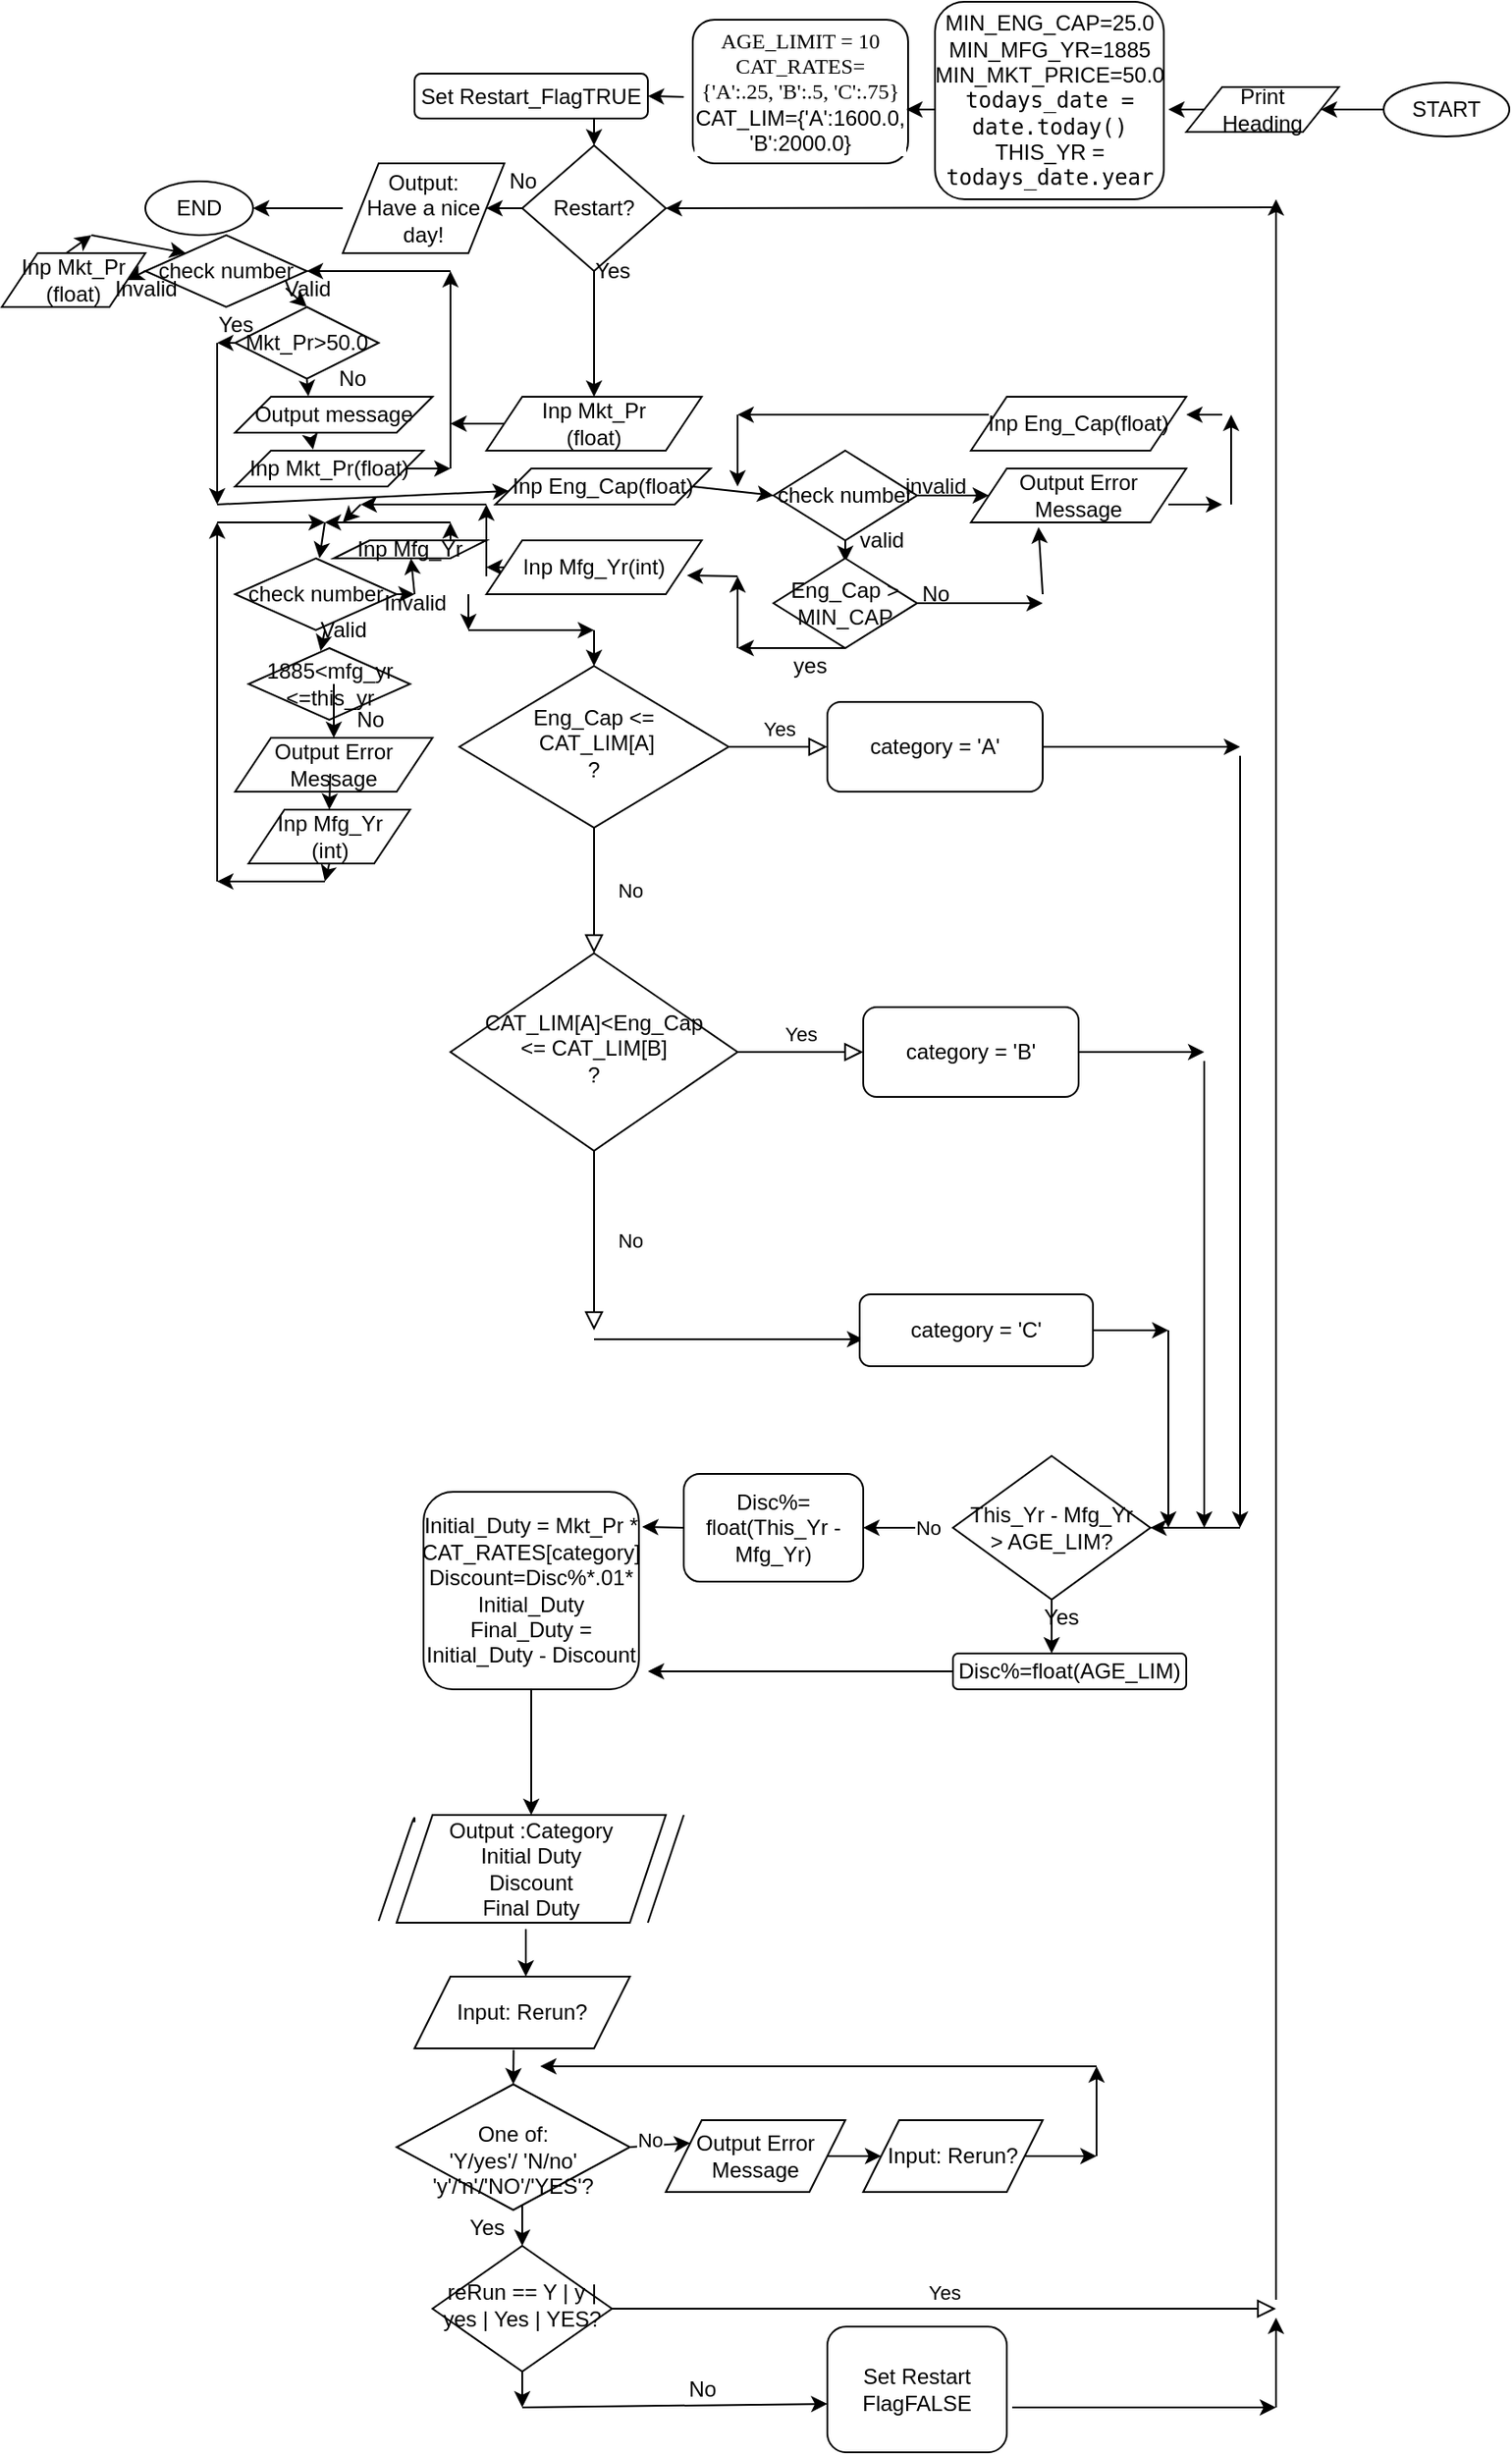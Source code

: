 <mxfile version="14.4.8" type="github">
  <diagram id="C5RBs43oDa-KdzZeNtuy" name="Page-1">
    <mxGraphModel dx="1851" dy="1947" grid="1" gridSize="10" guides="1" tooltips="1" connect="1" arrows="1" fold="1" page="1" pageScale="1" pageWidth="1169" pageHeight="1654" math="0" shadow="0">
      <root>
        <mxCell id="WIyWlLk6GJQsqaUBKTNV-0" />
        <mxCell id="WIyWlLk6GJQsqaUBKTNV-1" parent="WIyWlLk6GJQsqaUBKTNV-0" />
        <mxCell id="WIyWlLk6GJQsqaUBKTNV-9" value="Yes" style="edgeStyle=orthogonalEdgeStyle;rounded=0;html=1;jettySize=auto;orthogonalLoop=1;fontSize=11;endArrow=block;endFill=0;endSize=8;strokeWidth=1;shadow=0;labelBackgroundColor=none;" parent="WIyWlLk6GJQsqaUBKTNV-1" source="WIyWlLk6GJQsqaUBKTNV-10" target="WIyWlLk6GJQsqaUBKTNV-12" edge="1">
          <mxGeometry y="10" relative="1" as="geometry">
            <mxPoint as="offset" />
          </mxGeometry>
        </mxCell>
        <mxCell id="WIyWlLk6GJQsqaUBKTNV-10" value="&lt;div&gt;Eng_Cap &amp;lt;=&lt;/div&gt;&lt;div&gt;&amp;nbsp;CAT_LIM[A]&lt;/div&gt;&lt;div&gt;?&lt;br&gt;&lt;/div&gt;" style="rhombus;whiteSpace=wrap;html=1;shadow=0;fontFamily=Helvetica;fontSize=12;align=center;strokeWidth=1;spacing=6;spacingTop=-4;" parent="WIyWlLk6GJQsqaUBKTNV-1" vertex="1">
          <mxGeometry x="145" y="340" width="150" height="90" as="geometry" />
        </mxCell>
        <mxCell id="WIyWlLk6GJQsqaUBKTNV-12" value="category = &#39;A&#39;" style="rounded=1;whiteSpace=wrap;html=1;fontSize=12;glass=0;strokeWidth=1;shadow=0;" parent="WIyWlLk6GJQsqaUBKTNV-1" vertex="1">
          <mxGeometry x="350" y="360" width="120" height="50" as="geometry" />
        </mxCell>
        <mxCell id="X3IV7Rgy-GoR1txGhQ9Q-1" value="No" style="rounded=0;html=1;jettySize=auto;orthogonalLoop=1;fontSize=11;endArrow=block;endFill=0;endSize=8;strokeWidth=1;shadow=0;labelBackgroundColor=none;edgeStyle=orthogonalEdgeStyle;" parent="WIyWlLk6GJQsqaUBKTNV-1" source="X3IV7Rgy-GoR1txGhQ9Q-3" edge="1">
          <mxGeometry y="20" relative="1" as="geometry">
            <mxPoint as="offset" />
            <mxPoint x="220" y="710" as="targetPoint" />
          </mxGeometry>
        </mxCell>
        <mxCell id="X3IV7Rgy-GoR1txGhQ9Q-3" value="&lt;div&gt;CAT_LIM[A]&amp;lt;Eng_Cap&lt;br&gt;&lt;/div&gt;&lt;div&gt;&amp;lt;= CAT_LIM[B]&lt;br&gt;&lt;/div&gt;&lt;div&gt;?&lt;br&gt;&lt;/div&gt;" style="rhombus;whiteSpace=wrap;html=1;shadow=0;fontFamily=Helvetica;fontSize=12;align=center;strokeWidth=1;spacing=6;spacingTop=-4;" parent="WIyWlLk6GJQsqaUBKTNV-1" vertex="1">
          <mxGeometry x="140" y="500" width="160" height="110" as="geometry" />
        </mxCell>
        <mxCell id="X3IV7Rgy-GoR1txGhQ9Q-7" value="reRun == Y | y | yes | Yes | YES?" style="rhombus;whiteSpace=wrap;html=1;shadow=0;fontFamily=Helvetica;fontSize=12;align=center;strokeWidth=1;spacing=6;spacingTop=-4;" parent="WIyWlLk6GJQsqaUBKTNV-1" vertex="1">
          <mxGeometry x="130" y="1220" width="100" height="70" as="geometry" />
        </mxCell>
        <mxCell id="X3IV7Rgy-GoR1txGhQ9Q-10" value="START" style="ellipse;whiteSpace=wrap;html=1;" parent="WIyWlLk6GJQsqaUBKTNV-1" vertex="1">
          <mxGeometry x="660" y="15" width="70" height="30" as="geometry" />
        </mxCell>
        <mxCell id="X3IV7Rgy-GoR1txGhQ9Q-12" value="&lt;div&gt;Inp Mkt_Pr&lt;/div&gt;&lt;div&gt;(float)&lt;br&gt;&lt;/div&gt;" style="shape=parallelogram;perimeter=parallelogramPerimeter;whiteSpace=wrap;html=1;fixedSize=1;" parent="WIyWlLk6GJQsqaUBKTNV-1" vertex="1">
          <mxGeometry x="160" y="190" width="120" height="30" as="geometry" />
        </mxCell>
        <mxCell id="X3IV7Rgy-GoR1txGhQ9Q-13" value="&lt;div&gt;Inp Eng_Cap(float)&lt;/div&gt;" style="shape=parallelogram;perimeter=parallelogramPerimeter;whiteSpace=wrap;html=1;fixedSize=1;" parent="WIyWlLk6GJQsqaUBKTNV-1" vertex="1">
          <mxGeometry x="165" y="230" width="120" height="20" as="geometry" />
        </mxCell>
        <mxCell id="X3IV7Rgy-GoR1txGhQ9Q-22" value="" style="edgeStyle=orthogonalEdgeStyle;rounded=0;orthogonalLoop=1;jettySize=auto;html=1;entryX=0.5;entryY=0;entryDx=0;entryDy=0;" parent="WIyWlLk6GJQsqaUBKTNV-1" edge="1" target="WIyWlLk6GJQsqaUBKTNV-10">
          <mxGeometry relative="1" as="geometry">
            <mxPoint x="220" y="330" as="targetPoint" />
            <mxPoint x="220" y="320" as="sourcePoint" />
          </mxGeometry>
        </mxCell>
        <mxCell id="X3IV7Rgy-GoR1txGhQ9Q-16" value="" style="endArrow=classic;html=1;entryX=1;entryY=0.5;entryDx=0;entryDy=0;" parent="WIyWlLk6GJQsqaUBKTNV-1" edge="1" target="fX3GfrZOgOiHbIc_7Qqg-0">
          <mxGeometry width="50" height="50" relative="1" as="geometry">
            <mxPoint x="600" y="84.5" as="sourcePoint" />
            <mxPoint x="290" y="84.5" as="targetPoint" />
          </mxGeometry>
        </mxCell>
        <mxCell id="X3IV7Rgy-GoR1txGhQ9Q-17" value="" style="endArrow=classic;html=1;" parent="WIyWlLk6GJQsqaUBKTNV-1" edge="1">
          <mxGeometry width="50" height="50" relative="1" as="geometry">
            <mxPoint x="600" y="1250" as="sourcePoint" />
            <mxPoint x="600" y="80" as="targetPoint" />
          </mxGeometry>
        </mxCell>
        <mxCell id="X3IV7Rgy-GoR1txGhQ9Q-18" value="Yes" style="edgeStyle=orthogonalEdgeStyle;rounded=0;html=1;jettySize=auto;orthogonalLoop=1;fontSize=11;endArrow=block;endFill=0;endSize=8;strokeWidth=1;shadow=0;labelBackgroundColor=none;exitX=1;exitY=0.5;exitDx=0;exitDy=0;" parent="WIyWlLk6GJQsqaUBKTNV-1" source="X3IV7Rgy-GoR1txGhQ9Q-7" edge="1">
          <mxGeometry y="10" relative="1" as="geometry">
            <mxPoint as="offset" />
            <mxPoint x="280" y="870" as="sourcePoint" />
            <mxPoint x="600" y="1255" as="targetPoint" />
            <Array as="points" />
          </mxGeometry>
        </mxCell>
        <mxCell id="fX3GfrZOgOiHbIc_7Qqg-65" style="edgeStyle=orthogonalEdgeStyle;rounded=0;orthogonalLoop=1;jettySize=auto;html=1;" edge="1" parent="WIyWlLk6GJQsqaUBKTNV-1" source="X3IV7Rgy-GoR1txGhQ9Q-14">
          <mxGeometry relative="1" as="geometry">
            <mxPoint x="160" y="285" as="targetPoint" />
            <Array as="points">
              <mxPoint x="160" y="285" />
              <mxPoint x="160" y="285" />
            </Array>
          </mxGeometry>
        </mxCell>
        <mxCell id="X3IV7Rgy-GoR1txGhQ9Q-14" value="Inp Mfg_Yr(int)" style="shape=parallelogram;perimeter=parallelogramPerimeter;whiteSpace=wrap;html=1;fixedSize=1;" parent="WIyWlLk6GJQsqaUBKTNV-1" vertex="1">
          <mxGeometry x="160" y="270" width="120" height="30" as="geometry" />
        </mxCell>
        <mxCell id="X3IV7Rgy-GoR1txGhQ9Q-26" value="&lt;div&gt;Set Restart FlagFALSE&lt;/div&gt;" style="rounded=1;whiteSpace=wrap;html=1;" parent="WIyWlLk6GJQsqaUBKTNV-1" vertex="1">
          <mxGeometry x="350" y="1265" width="100" height="70" as="geometry" />
        </mxCell>
        <mxCell id="X3IV7Rgy-GoR1txGhQ9Q-29" value="" style="endArrow=classic;html=1;exitX=0.5;exitY=1;exitDx=0;exitDy=0;entryX=0.5;entryY=0;entryDx=0;entryDy=0;" parent="WIyWlLk6GJQsqaUBKTNV-1" source="fX3GfrZOgOiHbIc_7Qqg-0" edge="1">
          <mxGeometry width="50" height="50" relative="1" as="geometry">
            <mxPoint x="340" y="190" as="sourcePoint" />
            <mxPoint x="220" y="100.0" as="targetPoint" />
          </mxGeometry>
        </mxCell>
        <mxCell id="X3IV7Rgy-GoR1txGhQ9Q-32" value="No" style="rounded=0;html=1;jettySize=auto;orthogonalLoop=1;fontSize=11;endArrow=block;endFill=0;endSize=8;strokeWidth=1;shadow=0;labelBackgroundColor=none;edgeStyle=orthogonalEdgeStyle;exitX=0.5;exitY=1;exitDx=0;exitDy=0;entryX=0.5;entryY=0;entryDx=0;entryDy=0;" parent="WIyWlLk6GJQsqaUBKTNV-1" source="WIyWlLk6GJQsqaUBKTNV-10" target="X3IV7Rgy-GoR1txGhQ9Q-3" edge="1">
          <mxGeometry y="20" relative="1" as="geometry">
            <mxPoint as="offset" />
            <mxPoint x="220" y="720" as="sourcePoint" />
            <mxPoint x="230" y="840" as="targetPoint" />
          </mxGeometry>
        </mxCell>
        <mxCell id="X3IV7Rgy-GoR1txGhQ9Q-34" value="Yes" style="edgeStyle=orthogonalEdgeStyle;rounded=0;html=1;jettySize=auto;orthogonalLoop=1;fontSize=11;endArrow=block;endFill=0;endSize=8;strokeWidth=1;shadow=0;labelBackgroundColor=none;exitX=1;exitY=0.5;exitDx=0;exitDy=0;entryX=0;entryY=0.5;entryDx=0;entryDy=0;" parent="WIyWlLk6GJQsqaUBKTNV-1" source="X3IV7Rgy-GoR1txGhQ9Q-3" target="X3IV7Rgy-GoR1txGhQ9Q-35" edge="1">
          <mxGeometry y="10" relative="1" as="geometry">
            <mxPoint as="offset" />
            <mxPoint x="300" y="510" as="sourcePoint" />
            <mxPoint x="360" y="655" as="targetPoint" />
          </mxGeometry>
        </mxCell>
        <mxCell id="X3IV7Rgy-GoR1txGhQ9Q-35" value="category = &#39;B&#39;" style="rounded=1;whiteSpace=wrap;html=1;fontSize=12;glass=0;strokeWidth=1;shadow=0;" parent="WIyWlLk6GJQsqaUBKTNV-1" vertex="1">
          <mxGeometry x="370" y="530" width="120" height="50" as="geometry" />
        </mxCell>
        <mxCell id="X3IV7Rgy-GoR1txGhQ9Q-43" value="" style="endArrow=classic;html=1;" parent="WIyWlLk6GJQsqaUBKTNV-1" edge="1">
          <mxGeometry width="50" height="50" relative="1" as="geometry">
            <mxPoint x="220" y="715" as="sourcePoint" />
            <mxPoint x="370" y="715" as="targetPoint" />
          </mxGeometry>
        </mxCell>
        <mxCell id="X3IV7Rgy-GoR1txGhQ9Q-45" value="&lt;div&gt;&lt;br&gt;&lt;/div&gt;&lt;div&gt;category = &#39;C&#39;&lt;/div&gt;&lt;div&gt;&lt;div&gt;&lt;br&gt;&lt;/div&gt;&lt;/div&gt;" style="rounded=1;whiteSpace=wrap;html=1;" parent="WIyWlLk6GJQsqaUBKTNV-1" vertex="1">
          <mxGeometry x="368" y="690" width="130" height="40" as="geometry" />
        </mxCell>
        <mxCell id="X3IV7Rgy-GoR1txGhQ9Q-46" value="" style="endArrow=classic;html=1;" parent="WIyWlLk6GJQsqaUBKTNV-1" edge="1">
          <mxGeometry width="50" height="50" relative="1" as="geometry">
            <mxPoint x="580" y="390" as="sourcePoint" />
            <mxPoint x="580" y="820" as="targetPoint" />
          </mxGeometry>
        </mxCell>
        <mxCell id="X3IV7Rgy-GoR1txGhQ9Q-48" value="" style="endArrow=classic;html=1;exitX=1;exitY=0.5;exitDx=0;exitDy=0;" parent="WIyWlLk6GJQsqaUBKTNV-1" source="WIyWlLk6GJQsqaUBKTNV-12" edge="1">
          <mxGeometry width="50" height="50" relative="1" as="geometry">
            <mxPoint x="360" y="440" as="sourcePoint" />
            <mxPoint x="580" y="385" as="targetPoint" />
          </mxGeometry>
        </mxCell>
        <mxCell id="X3IV7Rgy-GoR1txGhQ9Q-49" value="" style="endArrow=classic;html=1;exitX=1;exitY=0.5;exitDx=0;exitDy=0;" parent="WIyWlLk6GJQsqaUBKTNV-1" source="X3IV7Rgy-GoR1txGhQ9Q-35" edge="1">
          <mxGeometry width="50" height="50" relative="1" as="geometry">
            <mxPoint x="500" y="555" as="sourcePoint" />
            <mxPoint x="560" y="555" as="targetPoint" />
          </mxGeometry>
        </mxCell>
        <mxCell id="X3IV7Rgy-GoR1txGhQ9Q-50" value="" style="endArrow=classic;html=1;" parent="WIyWlLk6GJQsqaUBKTNV-1" edge="1">
          <mxGeometry width="50" height="50" relative="1" as="geometry">
            <mxPoint x="560" y="560" as="sourcePoint" />
            <mxPoint x="560" y="820" as="targetPoint" />
          </mxGeometry>
        </mxCell>
        <mxCell id="X3IV7Rgy-GoR1txGhQ9Q-51" value="" style="endArrow=classic;html=1;" parent="WIyWlLk6GJQsqaUBKTNV-1" edge="1">
          <mxGeometry width="50" height="50" relative="1" as="geometry">
            <mxPoint x="540" y="710" as="sourcePoint" />
            <mxPoint x="540" y="820" as="targetPoint" />
          </mxGeometry>
        </mxCell>
        <mxCell id="X3IV7Rgy-GoR1txGhQ9Q-52" value="" style="endArrow=classic;html=1;exitX=1;exitY=0.5;exitDx=0;exitDy=0;" parent="WIyWlLk6GJQsqaUBKTNV-1" source="X3IV7Rgy-GoR1txGhQ9Q-45" edge="1">
          <mxGeometry width="50" height="50" relative="1" as="geometry">
            <mxPoint x="510" y="720" as="sourcePoint" />
            <mxPoint x="540" y="710" as="targetPoint" />
          </mxGeometry>
        </mxCell>
        <mxCell id="X3IV7Rgy-GoR1txGhQ9Q-60" value="" style="endArrow=classic;html=1;" parent="WIyWlLk6GJQsqaUBKTNV-1" edge="1">
          <mxGeometry width="50" height="50" relative="1" as="geometry">
            <mxPoint x="580" y="820" as="sourcePoint" />
            <mxPoint x="530" y="820" as="targetPoint" />
          </mxGeometry>
        </mxCell>
        <mxCell id="X3IV7Rgy-GoR1txGhQ9Q-64" value="" style="endArrow=classic;html=1;" parent="WIyWlLk6GJQsqaUBKTNV-1" target="X3IV7Rgy-GoR1txGhQ9Q-78" edge="1">
          <mxGeometry width="50" height="50" relative="1" as="geometry">
            <mxPoint x="410" y="820" as="sourcePoint" />
            <mxPoint x="310" y="820" as="targetPoint" />
          </mxGeometry>
        </mxCell>
        <mxCell id="X3IV7Rgy-GoR1txGhQ9Q-76" value="&lt;div&gt;No&lt;/div&gt;" style="edgeLabel;html=1;align=center;verticalAlign=middle;resizable=0;points=[];" parent="X3IV7Rgy-GoR1txGhQ9Q-64" vertex="1" connectable="0">
          <mxGeometry x="-0.783" y="-1" relative="1" as="geometry">
            <mxPoint y="1" as="offset" />
          </mxGeometry>
        </mxCell>
        <mxCell id="X3IV7Rgy-GoR1txGhQ9Q-66" value="" style="endArrow=classic;html=1;exitX=0.5;exitY=1;exitDx=0;exitDy=0;" parent="WIyWlLk6GJQsqaUBKTNV-1" source="X3IV7Rgy-GoR1txGhQ9Q-80" target="X3IV7Rgy-GoR1txGhQ9Q-68" edge="1">
          <mxGeometry width="50" height="50" relative="1" as="geometry">
            <mxPoint x="220" y="820" as="sourcePoint" />
            <mxPoint x="219.58" y="920" as="targetPoint" />
          </mxGeometry>
        </mxCell>
        <mxCell id="X3IV7Rgy-GoR1txGhQ9Q-68" value="&lt;div&gt;Output :Category&lt;/div&gt;&lt;div&gt;Initial Duty&lt;br&gt;&lt;/div&gt;&lt;div&gt;Discount&lt;/div&gt;&lt;div&gt;Final Duty&lt;br&gt;&lt;/div&gt;" style="shape=parallelogram;perimeter=parallelogramPerimeter;whiteSpace=wrap;html=1;fixedSize=1;" parent="WIyWlLk6GJQsqaUBKTNV-1" vertex="1">
          <mxGeometry x="110" y="980" width="150" height="60" as="geometry" />
        </mxCell>
        <mxCell id="X3IV7Rgy-GoR1txGhQ9Q-69" value="Input: Rerun?" style="shape=parallelogram;perimeter=parallelogramPerimeter;whiteSpace=wrap;html=1;fixedSize=1;" parent="WIyWlLk6GJQsqaUBKTNV-1" vertex="1">
          <mxGeometry x="120" y="1070" width="120" height="40" as="geometry" />
        </mxCell>
        <mxCell id="X3IV7Rgy-GoR1txGhQ9Q-70" value="" style="endArrow=classic;html=1;entryX=0.5;entryY=0;entryDx=0;entryDy=0;" parent="WIyWlLk6GJQsqaUBKTNV-1" target="X3IV7Rgy-GoR1txGhQ9Q-7" edge="1">
          <mxGeometry width="50" height="50" relative="1" as="geometry">
            <mxPoint x="180" y="1190" as="sourcePoint" />
            <mxPoint x="290" y="1030" as="targetPoint" />
          </mxGeometry>
        </mxCell>
        <mxCell id="X3IV7Rgy-GoR1txGhQ9Q-72" value="" style="endArrow=classic;html=1;exitX=0.48;exitY=1.061;exitDx=0;exitDy=0;exitPerimeter=0;" parent="WIyWlLk6GJQsqaUBKTNV-1" source="X3IV7Rgy-GoR1txGhQ9Q-68" edge="1">
          <mxGeometry width="50" height="50" relative="1" as="geometry">
            <mxPoint x="240" y="1090" as="sourcePoint" />
            <mxPoint x="182" y="1070" as="targetPoint" />
          </mxGeometry>
        </mxCell>
        <mxCell id="X3IV7Rgy-GoR1txGhQ9Q-75" value="&lt;div&gt;This_Yr - Mfg_Yr&lt;/div&gt;&lt;div&gt;&amp;gt; AGE_LIM?&lt;br&gt;&lt;/div&gt;" style="rhombus;whiteSpace=wrap;html=1;" parent="WIyWlLk6GJQsqaUBKTNV-1" vertex="1">
          <mxGeometry x="420" y="780" width="110" height="80" as="geometry" />
        </mxCell>
        <mxCell id="X3IV7Rgy-GoR1txGhQ9Q-77" value="" style="endArrow=classic;html=1;exitX=0.5;exitY=1;exitDx=0;exitDy=0;" parent="WIyWlLk6GJQsqaUBKTNV-1" source="X3IV7Rgy-GoR1txGhQ9Q-75" edge="1">
          <mxGeometry width="50" height="50" relative="1" as="geometry">
            <mxPoint x="290" y="920" as="sourcePoint" />
            <mxPoint x="475" y="890" as="targetPoint" />
          </mxGeometry>
        </mxCell>
        <mxCell id="X3IV7Rgy-GoR1txGhQ9Q-78" value="&lt;div&gt;Disc%=&lt;/div&gt;&lt;div&gt;float(This_Yr - Mfg_Yr)&lt;/div&gt;" style="rounded=1;whiteSpace=wrap;html=1;" parent="WIyWlLk6GJQsqaUBKTNV-1" vertex="1">
          <mxGeometry x="270" y="790" width="100" height="60" as="geometry" />
        </mxCell>
        <mxCell id="X3IV7Rgy-GoR1txGhQ9Q-79" value="Disc%=float(AGE_LIM)" style="rounded=1;whiteSpace=wrap;html=1;" parent="WIyWlLk6GJQsqaUBKTNV-1" vertex="1">
          <mxGeometry x="420" y="890" width="130" height="20" as="geometry" />
        </mxCell>
        <mxCell id="X3IV7Rgy-GoR1txGhQ9Q-80" value="&lt;div&gt;&lt;div&gt;&lt;div&gt;Initial_Duty = Mkt_Pr * &lt;br&gt;&lt;/div&gt;&lt;div&gt;CAT_RATES[category]&lt;/div&gt;&lt;div&gt;Discount=Disc%*.01*&lt;/div&gt;&lt;div&gt;Initial_Duty&lt;br&gt;&lt;/div&gt;&lt;/div&gt;&lt;/div&gt;&lt;div&gt;Final_Duty = Initial_Duty - Discount&lt;/div&gt;" style="rounded=1;whiteSpace=wrap;html=1;" parent="WIyWlLk6GJQsqaUBKTNV-1" vertex="1">
          <mxGeometry x="125" y="800" width="120" height="110" as="geometry" />
        </mxCell>
        <mxCell id="X3IV7Rgy-GoR1txGhQ9Q-81" value="" style="endArrow=classic;html=1;exitX=0;exitY=0.5;exitDx=0;exitDy=0;" parent="WIyWlLk6GJQsqaUBKTNV-1" source="X3IV7Rgy-GoR1txGhQ9Q-79" edge="1">
          <mxGeometry width="50" height="50" relative="1" as="geometry">
            <mxPoint x="350" y="910" as="sourcePoint" />
            <mxPoint x="250" y="900" as="targetPoint" />
          </mxGeometry>
        </mxCell>
        <mxCell id="X3IV7Rgy-GoR1txGhQ9Q-82" value="" style="endArrow=classic;html=1;entryX=1.015;entryY=0.177;entryDx=0;entryDy=0;entryPerimeter=0;exitX=0;exitY=0.5;exitDx=0;exitDy=0;" parent="WIyWlLk6GJQsqaUBKTNV-1" source="X3IV7Rgy-GoR1txGhQ9Q-78" target="X3IV7Rgy-GoR1txGhQ9Q-80" edge="1">
          <mxGeometry width="50" height="50" relative="1" as="geometry">
            <mxPoint x="350" y="910" as="sourcePoint" />
            <mxPoint x="400" y="860" as="targetPoint" />
          </mxGeometry>
        </mxCell>
        <mxCell id="X3IV7Rgy-GoR1txGhQ9Q-83" value="Yes" style="text;html=1;align=center;verticalAlign=middle;resizable=0;points=[];autosize=1;" parent="WIyWlLk6GJQsqaUBKTNV-1" vertex="1">
          <mxGeometry x="460" y="860" width="40" height="20" as="geometry" />
        </mxCell>
        <mxCell id="X3IV7Rgy-GoR1txGhQ9Q-84" value="" style="endArrow=classic;html=1;" parent="WIyWlLk6GJQsqaUBKTNV-1" edge="1">
          <mxGeometry width="50" height="50" relative="1" as="geometry">
            <mxPoint x="453" y="1310" as="sourcePoint" />
            <mxPoint x="600" y="1310" as="targetPoint" />
          </mxGeometry>
        </mxCell>
        <mxCell id="fX3GfrZOgOiHbIc_7Qqg-1" value="" style="endArrow=classic;html=1;entryX=0.5;entryY=0;entryDx=0;entryDy=0;" edge="1" parent="WIyWlLk6GJQsqaUBKTNV-1" source="fX3GfrZOgOiHbIc_7Qqg-0" target="X3IV7Rgy-GoR1txGhQ9Q-12">
          <mxGeometry width="50" height="50" relative="1" as="geometry">
            <mxPoint x="220" y="150" as="sourcePoint" />
            <mxPoint x="220" y="140" as="targetPoint" />
          </mxGeometry>
        </mxCell>
        <mxCell id="fX3GfrZOgOiHbIc_7Qqg-0" value="Restart?" style="rhombus;whiteSpace=wrap;html=1;" vertex="1" parent="WIyWlLk6GJQsqaUBKTNV-1">
          <mxGeometry x="180" y="50" width="80" height="70" as="geometry" />
        </mxCell>
        <mxCell id="fX3GfrZOgOiHbIc_7Qqg-2" value="" style="endArrow=classic;html=1;exitX=0;exitY=0.5;exitDx=0;exitDy=0;entryX=1;entryY=0.5;entryDx=0;entryDy=0;" edge="1" parent="WIyWlLk6GJQsqaUBKTNV-1" source="X3IV7Rgy-GoR1txGhQ9Q-10" target="fX3GfrZOgOiHbIc_7Qqg-100">
          <mxGeometry width="50" height="50" relative="1" as="geometry">
            <mxPoint x="520" y="23" as="sourcePoint" />
            <mxPoint x="621" y="32" as="targetPoint" />
          </mxGeometry>
        </mxCell>
        <mxCell id="fX3GfrZOgOiHbIc_7Qqg-3" value="Yes" style="text;html=1;align=center;verticalAlign=middle;resizable=0;points=[];autosize=1;" vertex="1" parent="WIyWlLk6GJQsqaUBKTNV-1">
          <mxGeometry x="210" y="110" width="40" height="20" as="geometry" />
        </mxCell>
        <mxCell id="fX3GfrZOgOiHbIc_7Qqg-4" value="No" style="text;html=1;align=center;verticalAlign=middle;resizable=0;points=[];autosize=1;" vertex="1" parent="WIyWlLk6GJQsqaUBKTNV-1">
          <mxGeometry x="165" y="60" width="30" height="20" as="geometry" />
        </mxCell>
        <mxCell id="fX3GfrZOgOiHbIc_7Qqg-5" value="" style="endArrow=classic;html=1;exitX=0;exitY=0.5;exitDx=0;exitDy=0;" edge="1" parent="WIyWlLk6GJQsqaUBKTNV-1" source="fX3GfrZOgOiHbIc_7Qqg-0">
          <mxGeometry width="50" height="50" relative="1" as="geometry">
            <mxPoint x="330" y="220" as="sourcePoint" />
            <mxPoint x="160" y="85" as="targetPoint" />
          </mxGeometry>
        </mxCell>
        <mxCell id="fX3GfrZOgOiHbIc_7Qqg-8" value="" style="endArrow=classic;html=1;exitX=0.5;exitY=1;exitDx=0;exitDy=0;" edge="1" parent="WIyWlLk6GJQsqaUBKTNV-1" source="X3IV7Rgy-GoR1txGhQ9Q-7">
          <mxGeometry width="50" height="50" relative="1" as="geometry">
            <mxPoint x="270" y="1160" as="sourcePoint" />
            <mxPoint x="180" y="1310" as="targetPoint" />
          </mxGeometry>
        </mxCell>
        <mxCell id="fX3GfrZOgOiHbIc_7Qqg-10" value="END" style="ellipse;whiteSpace=wrap;html=1;" vertex="1" parent="WIyWlLk6GJQsqaUBKTNV-1">
          <mxGeometry x="-30" y="70" width="60" height="30" as="geometry" />
        </mxCell>
        <mxCell id="fX3GfrZOgOiHbIc_7Qqg-11" value="" style="endArrow=classic;html=1;" edge="1" parent="WIyWlLk6GJQsqaUBKTNV-1">
          <mxGeometry width="50" height="50" relative="1" as="geometry">
            <mxPoint x="180" y="1310" as="sourcePoint" />
            <mxPoint x="350" y="1308" as="targetPoint" />
          </mxGeometry>
        </mxCell>
        <mxCell id="fX3GfrZOgOiHbIc_7Qqg-15" value="" style="endArrow=classic;html=1;" edge="1" parent="WIyWlLk6GJQsqaUBKTNV-1">
          <mxGeometry width="50" height="50" relative="1" as="geometry">
            <mxPoint x="600" y="1310" as="sourcePoint" />
            <mxPoint x="600" y="1260" as="targetPoint" />
          </mxGeometry>
        </mxCell>
        <mxCell id="fX3GfrZOgOiHbIc_7Qqg-16" value="No" style="text;html=1;align=center;verticalAlign=middle;resizable=0;points=[];autosize=1;" vertex="1" parent="WIyWlLk6GJQsqaUBKTNV-1">
          <mxGeometry x="265" y="1290" width="30" height="20" as="geometry" />
        </mxCell>
        <mxCell id="fX3GfrZOgOiHbIc_7Qqg-17" value="Set Restart_FlagTRUE" style="rounded=1;whiteSpace=wrap;html=1;" vertex="1" parent="WIyWlLk6GJQsqaUBKTNV-1">
          <mxGeometry x="120" y="10" width="130" height="25" as="geometry" />
        </mxCell>
        <mxCell id="fX3GfrZOgOiHbIc_7Qqg-18" value="" style="endArrow=classic;html=1;entryX=0.5;entryY=0;entryDx=0;entryDy=0;" edge="1" parent="WIyWlLk6GJQsqaUBKTNV-1" target="fX3GfrZOgOiHbIc_7Qqg-0">
          <mxGeometry width="50" height="50" relative="1" as="geometry">
            <mxPoint x="220" y="35" as="sourcePoint" />
            <mxPoint x="360" y="190" as="targetPoint" />
          </mxGeometry>
        </mxCell>
        <mxCell id="fX3GfrZOgOiHbIc_7Qqg-21" value="&lt;div&gt;Output:&lt;/div&gt;&lt;div&gt;Have a nice&lt;br&gt;&lt;/div&gt;&lt;div&gt;day!&lt;br&gt;&lt;/div&gt;" style="shape=parallelogram;perimeter=parallelogramPerimeter;whiteSpace=wrap;html=1;fixedSize=1;" vertex="1" parent="WIyWlLk6GJQsqaUBKTNV-1">
          <mxGeometry x="80" y="60" width="90" height="50" as="geometry" />
        </mxCell>
        <mxCell id="fX3GfrZOgOiHbIc_7Qqg-23" value="" style="endArrow=classic;html=1;entryX=1;entryY=0.5;entryDx=0;entryDy=0;" edge="1" parent="WIyWlLk6GJQsqaUBKTNV-1" target="fX3GfrZOgOiHbIc_7Qqg-10">
          <mxGeometry width="50" height="50" relative="1" as="geometry">
            <mxPoint x="80" y="85" as="sourcePoint" />
            <mxPoint x="170" y="95" as="targetPoint" />
          </mxGeometry>
        </mxCell>
        <mxCell id="fX3GfrZOgOiHbIc_7Qqg-24" value="&lt;div&gt;&lt;br&gt;&lt;/div&gt;&lt;div&gt;One of:&lt;br&gt;&lt;/div&gt;&lt;div&gt;&#39;Y/yes&#39;/ &#39;N/no&#39;&lt;/div&gt;&#39;y&#39;/&#39;n&#39;/&#39;NO&#39;/&#39;YES&#39;?" style="rhombus;whiteSpace=wrap;html=1;" vertex="1" parent="WIyWlLk6GJQsqaUBKTNV-1">
          <mxGeometry x="110" y="1130" width="130" height="70" as="geometry" />
        </mxCell>
        <mxCell id="fX3GfrZOgOiHbIc_7Qqg-27" value="" style="endArrow=classic;html=1;exitX=0.46;exitY=1.023;exitDx=0;exitDy=0;entryX=0.5;entryY=0;entryDx=0;entryDy=0;exitPerimeter=0;" edge="1" parent="WIyWlLk6GJQsqaUBKTNV-1" source="X3IV7Rgy-GoR1txGhQ9Q-69" target="fX3GfrZOgOiHbIc_7Qqg-24">
          <mxGeometry width="50" height="50" relative="1" as="geometry">
            <mxPoint x="340" y="1220" as="sourcePoint" />
            <mxPoint x="390" y="1170" as="targetPoint" />
          </mxGeometry>
        </mxCell>
        <mxCell id="fX3GfrZOgOiHbIc_7Qqg-28" value="" style="endArrow=classic;html=1;exitX=1;exitY=0.5;exitDx=0;exitDy=0;entryX=0;entryY=0.25;entryDx=0;entryDy=0;" edge="1" parent="WIyWlLk6GJQsqaUBKTNV-1" source="fX3GfrZOgOiHbIc_7Qqg-24" target="fX3GfrZOgOiHbIc_7Qqg-29">
          <mxGeometry width="50" height="50" relative="1" as="geometry">
            <mxPoint x="340" y="1220" as="sourcePoint" />
            <mxPoint x="260" y="1150" as="targetPoint" />
          </mxGeometry>
        </mxCell>
        <mxCell id="fX3GfrZOgOiHbIc_7Qqg-37" value="No" style="edgeLabel;html=1;align=center;verticalAlign=middle;resizable=0;points=[];" vertex="1" connectable="0" parent="fX3GfrZOgOiHbIc_7Qqg-28">
          <mxGeometry x="-0.35" y="4" relative="1" as="geometry">
            <mxPoint as="offset" />
          </mxGeometry>
        </mxCell>
        <mxCell id="fX3GfrZOgOiHbIc_7Qqg-29" value="&lt;div&gt;Output Error&lt;/div&gt;&lt;div&gt;Message&lt;br&gt;&lt;/div&gt;" style="shape=parallelogram;perimeter=parallelogramPerimeter;whiteSpace=wrap;html=1;fixedSize=1;" vertex="1" parent="WIyWlLk6GJQsqaUBKTNV-1">
          <mxGeometry x="260" y="1150" width="100" height="40" as="geometry" />
        </mxCell>
        <mxCell id="fX3GfrZOgOiHbIc_7Qqg-30" value="Input: Rerun?" style="shape=parallelogram;perimeter=parallelogramPerimeter;whiteSpace=wrap;html=1;fixedSize=1;" vertex="1" parent="WIyWlLk6GJQsqaUBKTNV-1">
          <mxGeometry x="370" y="1150" width="100" height="40" as="geometry" />
        </mxCell>
        <mxCell id="fX3GfrZOgOiHbIc_7Qqg-31" value="" style="endArrow=classic;html=1;exitX=1;exitY=0.5;exitDx=0;exitDy=0;entryX=0;entryY=0.5;entryDx=0;entryDy=0;" edge="1" parent="WIyWlLk6GJQsqaUBKTNV-1" source="fX3GfrZOgOiHbIc_7Qqg-29" target="fX3GfrZOgOiHbIc_7Qqg-30">
          <mxGeometry width="50" height="50" relative="1" as="geometry">
            <mxPoint x="340" y="1220" as="sourcePoint" />
            <mxPoint x="390" y="1170" as="targetPoint" />
          </mxGeometry>
        </mxCell>
        <mxCell id="fX3GfrZOgOiHbIc_7Qqg-32" value="" style="endArrow=classic;html=1;exitX=1;exitY=0.5;exitDx=0;exitDy=0;" edge="1" parent="WIyWlLk6GJQsqaUBKTNV-1" source="fX3GfrZOgOiHbIc_7Qqg-30">
          <mxGeometry width="50" height="50" relative="1" as="geometry">
            <mxPoint x="340" y="1220" as="sourcePoint" />
            <mxPoint x="500" y="1170" as="targetPoint" />
          </mxGeometry>
        </mxCell>
        <mxCell id="fX3GfrZOgOiHbIc_7Qqg-33" value="" style="endArrow=classic;html=1;" edge="1" parent="WIyWlLk6GJQsqaUBKTNV-1">
          <mxGeometry width="50" height="50" relative="1" as="geometry">
            <mxPoint x="500" y="1170" as="sourcePoint" />
            <mxPoint x="500" y="1120" as="targetPoint" />
          </mxGeometry>
        </mxCell>
        <mxCell id="fX3GfrZOgOiHbIc_7Qqg-34" value="" style="endArrow=classic;html=1;" edge="1" parent="WIyWlLk6GJQsqaUBKTNV-1">
          <mxGeometry width="50" height="50" relative="1" as="geometry">
            <mxPoint x="500" y="1120" as="sourcePoint" />
            <mxPoint x="190" y="1120" as="targetPoint" />
          </mxGeometry>
        </mxCell>
        <mxCell id="fX3GfrZOgOiHbIc_7Qqg-36" value="Yes" style="text;html=1;align=center;verticalAlign=middle;resizable=0;points=[];autosize=1;" vertex="1" parent="WIyWlLk6GJQsqaUBKTNV-1">
          <mxGeometry x="140" y="1200" width="40" height="20" as="geometry" />
        </mxCell>
        <mxCell id="fX3GfrZOgOiHbIc_7Qqg-38" value="Mkt_Pr&amp;gt;50.0" style="rhombus;whiteSpace=wrap;html=1;" vertex="1" parent="WIyWlLk6GJQsqaUBKTNV-1">
          <mxGeometry x="20" y="140" width="80" height="40" as="geometry" />
        </mxCell>
        <mxCell id="fX3GfrZOgOiHbIc_7Qqg-39" value="" style="endArrow=classic;html=1;exitX=0;exitY=0.5;exitDx=0;exitDy=0;" edge="1" parent="WIyWlLk6GJQsqaUBKTNV-1" source="X3IV7Rgy-GoR1txGhQ9Q-12">
          <mxGeometry width="50" height="50" relative="1" as="geometry">
            <mxPoint x="350" y="240" as="sourcePoint" />
            <mxPoint x="140" y="205" as="targetPoint" />
          </mxGeometry>
        </mxCell>
        <mxCell id="fX3GfrZOgOiHbIc_7Qqg-40" value="" style="endArrow=classic;html=1;" edge="1" parent="WIyWlLk6GJQsqaUBKTNV-1">
          <mxGeometry width="50" height="50" relative="1" as="geometry">
            <mxPoint x="140" y="230" as="sourcePoint" />
            <mxPoint x="140" y="120" as="targetPoint" />
          </mxGeometry>
        </mxCell>
        <mxCell id="fX3GfrZOgOiHbIc_7Qqg-42" value="" style="endArrow=classic;html=1;" edge="1" parent="WIyWlLk6GJQsqaUBKTNV-1">
          <mxGeometry width="50" height="50" relative="1" as="geometry">
            <mxPoint x="140" y="120" as="sourcePoint" />
            <mxPoint x="60" y="120" as="targetPoint" />
          </mxGeometry>
        </mxCell>
        <mxCell id="fX3GfrZOgOiHbIc_7Qqg-44" value="Inp Mkt_Pr(float)" style="shape=parallelogram;perimeter=parallelogramPerimeter;whiteSpace=wrap;html=1;fixedSize=1;" vertex="1" parent="WIyWlLk6GJQsqaUBKTNV-1">
          <mxGeometry x="20" y="220" width="105" height="20" as="geometry" />
        </mxCell>
        <mxCell id="fX3GfrZOgOiHbIc_7Qqg-45" value="" style="endArrow=classic;html=1;exitX=1;exitY=0.5;exitDx=0;exitDy=0;" edge="1" parent="WIyWlLk6GJQsqaUBKTNV-1" source="fX3GfrZOgOiHbIc_7Qqg-44">
          <mxGeometry width="50" height="50" relative="1" as="geometry">
            <mxPoint x="350" y="240" as="sourcePoint" />
            <mxPoint x="140" y="230" as="targetPoint" />
          </mxGeometry>
        </mxCell>
        <mxCell id="fX3GfrZOgOiHbIc_7Qqg-47" value="" style="endArrow=classic;html=1;" edge="1" parent="WIyWlLk6GJQsqaUBKTNV-1">
          <mxGeometry width="50" height="50" relative="1" as="geometry">
            <mxPoint x="10" y="160" as="sourcePoint" />
            <mxPoint x="10" y="250" as="targetPoint" />
          </mxGeometry>
        </mxCell>
        <mxCell id="fX3GfrZOgOiHbIc_7Qqg-48" value="" style="endArrow=classic;html=1;exitX=0;exitY=0.5;exitDx=0;exitDy=0;" edge="1" parent="WIyWlLk6GJQsqaUBKTNV-1" source="fX3GfrZOgOiHbIc_7Qqg-38">
          <mxGeometry width="50" height="50" relative="1" as="geometry">
            <mxPoint x="350" y="240" as="sourcePoint" />
            <mxPoint x="10" y="160" as="targetPoint" />
          </mxGeometry>
        </mxCell>
        <mxCell id="fX3GfrZOgOiHbIc_7Qqg-49" value="Yes" style="text;html=1;align=center;verticalAlign=middle;resizable=0;points=[];autosize=1;" vertex="1" parent="WIyWlLk6GJQsqaUBKTNV-1">
          <mxGeometry y="140" width="40" height="20" as="geometry" />
        </mxCell>
        <mxCell id="fX3GfrZOgOiHbIc_7Qqg-50" value="No" style="text;html=1;align=center;verticalAlign=middle;resizable=0;points=[];autosize=1;" vertex="1" parent="WIyWlLk6GJQsqaUBKTNV-1">
          <mxGeometry x="70" y="170" width="30" height="20" as="geometry" />
        </mxCell>
        <mxCell id="fX3GfrZOgOiHbIc_7Qqg-51" value="" style="endArrow=classic;html=1;" edge="1" parent="WIyWlLk6GJQsqaUBKTNV-1" target="X3IV7Rgy-GoR1txGhQ9Q-13">
          <mxGeometry width="50" height="50" relative="1" as="geometry">
            <mxPoint x="10" y="250" as="sourcePoint" />
            <mxPoint x="160" y="250" as="targetPoint" />
          </mxGeometry>
        </mxCell>
        <mxCell id="fX3GfrZOgOiHbIc_7Qqg-52" value="check number" style="rhombus;whiteSpace=wrap;html=1;" vertex="1" parent="WIyWlLk6GJQsqaUBKTNV-1">
          <mxGeometry x="320" y="220" width="80" height="50" as="geometry" />
        </mxCell>
        <mxCell id="fX3GfrZOgOiHbIc_7Qqg-53" value="" style="endArrow=classic;html=1;exitX=1;exitY=0.5;exitDx=0;exitDy=0;entryX=0;entryY=0.5;entryDx=0;entryDy=0;" edge="1" parent="WIyWlLk6GJQsqaUBKTNV-1" source="X3IV7Rgy-GoR1txGhQ9Q-13" target="fX3GfrZOgOiHbIc_7Qqg-52">
          <mxGeometry width="50" height="50" relative="1" as="geometry">
            <mxPoint x="360" y="240" as="sourcePoint" />
            <mxPoint x="410" y="190" as="targetPoint" />
          </mxGeometry>
        </mxCell>
        <mxCell id="fX3GfrZOgOiHbIc_7Qqg-54" value="" style="endArrow=classic;html=1;exitX=0.5;exitY=1;exitDx=0;exitDy=0;entryX=0.001;entryY=1.098;entryDx=0;entryDy=0;entryPerimeter=0;" edge="1" parent="WIyWlLk6GJQsqaUBKTNV-1" source="fX3GfrZOgOiHbIc_7Qqg-52" target="fX3GfrZOgOiHbIc_7Qqg-56">
          <mxGeometry width="50" height="50" relative="1" as="geometry">
            <mxPoint x="360" y="240" as="sourcePoint" />
            <mxPoint x="360" y="290" as="targetPoint" />
          </mxGeometry>
        </mxCell>
        <mxCell id="fX3GfrZOgOiHbIc_7Qqg-56" value="valid" style="text;html=1;align=center;verticalAlign=middle;resizable=0;points=[];autosize=1;" vertex="1" parent="WIyWlLk6GJQsqaUBKTNV-1">
          <mxGeometry x="360" y="260" width="40" height="20" as="geometry" />
        </mxCell>
        <mxCell id="fX3GfrZOgOiHbIc_7Qqg-57" value="" style="endArrow=classic;html=1;exitX=1;exitY=0.5;exitDx=0;exitDy=0;" edge="1" parent="WIyWlLk6GJQsqaUBKTNV-1" source="fX3GfrZOgOiHbIc_7Qqg-52">
          <mxGeometry width="50" height="50" relative="1" as="geometry">
            <mxPoint x="360" y="240" as="sourcePoint" />
            <mxPoint x="440" y="245" as="targetPoint" />
          </mxGeometry>
        </mxCell>
        <mxCell id="fX3GfrZOgOiHbIc_7Qqg-58" value="Inp Eng_Cap(float)" style="shape=parallelogram;perimeter=parallelogramPerimeter;whiteSpace=wrap;html=1;fixedSize=1;" vertex="1" parent="WIyWlLk6GJQsqaUBKTNV-1">
          <mxGeometry x="430" y="190" width="120" height="30" as="geometry" />
        </mxCell>
        <mxCell id="fX3GfrZOgOiHbIc_7Qqg-59" value="" style="endArrow=classic;html=1;" edge="1" parent="WIyWlLk6GJQsqaUBKTNV-1">
          <mxGeometry width="50" height="50" relative="1" as="geometry">
            <mxPoint x="570" y="200" as="sourcePoint" />
            <mxPoint x="550" y="200" as="targetPoint" />
          </mxGeometry>
        </mxCell>
        <mxCell id="fX3GfrZOgOiHbIc_7Qqg-60" value="" style="endArrow=classic;html=1;" edge="1" parent="WIyWlLk6GJQsqaUBKTNV-1">
          <mxGeometry width="50" height="50" relative="1" as="geometry">
            <mxPoint x="575" y="250" as="sourcePoint" />
            <mxPoint x="575" y="200" as="targetPoint" />
            <Array as="points" />
          </mxGeometry>
        </mxCell>
        <mxCell id="fX3GfrZOgOiHbIc_7Qqg-61" value="" style="endArrow=classic;html=1;" edge="1" parent="WIyWlLk6GJQsqaUBKTNV-1">
          <mxGeometry width="50" height="50" relative="1" as="geometry">
            <mxPoint x="440" y="200" as="sourcePoint" />
            <mxPoint x="300" y="200" as="targetPoint" />
          </mxGeometry>
        </mxCell>
        <mxCell id="fX3GfrZOgOiHbIc_7Qqg-62" value="" style="endArrow=classic;html=1;" edge="1" parent="WIyWlLk6GJQsqaUBKTNV-1">
          <mxGeometry width="50" height="50" relative="1" as="geometry">
            <mxPoint x="300" y="200" as="sourcePoint" />
            <mxPoint x="300" y="240" as="targetPoint" />
          </mxGeometry>
        </mxCell>
        <mxCell id="fX3GfrZOgOiHbIc_7Qqg-63" value="&lt;div&gt;1885&amp;lt;mfg_yr&lt;/div&gt;&lt;div&gt;&amp;lt;=this_yr&lt;br&gt;&lt;/div&gt;" style="rhombus;whiteSpace=wrap;html=1;" vertex="1" parent="WIyWlLk6GJQsqaUBKTNV-1">
          <mxGeometry x="27.5" y="330" width="90" height="40" as="geometry" />
        </mxCell>
        <mxCell id="fX3GfrZOgOiHbIc_7Qqg-66" value="" style="endArrow=classic;html=1;" edge="1" parent="WIyWlLk6GJQsqaUBKTNV-1">
          <mxGeometry width="50" height="50" relative="1" as="geometry">
            <mxPoint x="140" y="280" as="sourcePoint" />
            <mxPoint x="140" y="260" as="targetPoint" />
          </mxGeometry>
        </mxCell>
        <mxCell id="fX3GfrZOgOiHbIc_7Qqg-67" value="" style="endArrow=classic;html=1;" edge="1" parent="WIyWlLk6GJQsqaUBKTNV-1">
          <mxGeometry width="50" height="50" relative="1" as="geometry">
            <mxPoint x="70" y="260" as="sourcePoint" />
            <mxPoint x="67" y="280" as="targetPoint" />
          </mxGeometry>
        </mxCell>
        <mxCell id="fX3GfrZOgOiHbIc_7Qqg-69" value="" style="endArrow=classic;html=1;" edge="1" parent="WIyWlLk6GJQsqaUBKTNV-1">
          <mxGeometry width="50" height="50" relative="1" as="geometry">
            <mxPoint x="140" y="260" as="sourcePoint" />
            <mxPoint x="70" y="260" as="targetPoint" />
          </mxGeometry>
        </mxCell>
        <mxCell id="fX3GfrZOgOiHbIc_7Qqg-71" value="&lt;div&gt;Output Error&lt;/div&gt;&lt;div&gt;Message&lt;br&gt;&lt;/div&gt;" style="shape=parallelogram;perimeter=parallelogramPerimeter;whiteSpace=wrap;html=1;fixedSize=1;" vertex="1" parent="WIyWlLk6GJQsqaUBKTNV-1">
          <mxGeometry x="20" y="380" width="110" height="30" as="geometry" />
        </mxCell>
        <mxCell id="fX3GfrZOgOiHbIc_7Qqg-72" value="" style="endArrow=classic;html=1;entryX=0.5;entryY=0;entryDx=0;entryDy=0;" edge="1" parent="WIyWlLk6GJQsqaUBKTNV-1" target="fX3GfrZOgOiHbIc_7Qqg-71">
          <mxGeometry width="50" height="50" relative="1" as="geometry">
            <mxPoint x="75" y="350" as="sourcePoint" />
            <mxPoint x="250" y="250" as="targetPoint" />
          </mxGeometry>
        </mxCell>
        <mxCell id="fX3GfrZOgOiHbIc_7Qqg-73" value="No" style="text;html=1;align=center;verticalAlign=middle;resizable=0;points=[];autosize=1;" vertex="1" parent="WIyWlLk6GJQsqaUBKTNV-1">
          <mxGeometry x="80" y="360" width="30" height="20" as="geometry" />
        </mxCell>
        <mxCell id="fX3GfrZOgOiHbIc_7Qqg-74" value="" style="endArrow=classic;html=1;entryX=0.5;entryY=0;entryDx=0;entryDy=0;" edge="1" parent="WIyWlLk6GJQsqaUBKTNV-1" target="fX3GfrZOgOiHbIc_7Qqg-90">
          <mxGeometry width="50" height="50" relative="1" as="geometry">
            <mxPoint x="73" y="400" as="sourcePoint" />
            <mxPoint x="75" y="390" as="targetPoint" />
          </mxGeometry>
        </mxCell>
        <mxCell id="fX3GfrZOgOiHbIc_7Qqg-75" value="" style="endArrow=classic;html=1;" edge="1" parent="WIyWlLk6GJQsqaUBKTNV-1">
          <mxGeometry width="50" height="50" relative="1" as="geometry">
            <mxPoint x="70" y="460" as="sourcePoint" />
            <mxPoint x="10" y="460" as="targetPoint" />
          </mxGeometry>
        </mxCell>
        <mxCell id="fX3GfrZOgOiHbIc_7Qqg-76" value="" style="endArrow=classic;html=1;" edge="1" parent="WIyWlLk6GJQsqaUBKTNV-1">
          <mxGeometry width="50" height="50" relative="1" as="geometry">
            <mxPoint x="10" y="460" as="sourcePoint" />
            <mxPoint x="10" y="260" as="targetPoint" />
          </mxGeometry>
        </mxCell>
        <mxCell id="fX3GfrZOgOiHbIc_7Qqg-77" value="" style="endArrow=classic;html=1;" edge="1" parent="WIyWlLk6GJQsqaUBKTNV-1">
          <mxGeometry width="50" height="50" relative="1" as="geometry">
            <mxPoint x="10" y="260" as="sourcePoint" />
            <mxPoint x="70" y="260" as="targetPoint" />
          </mxGeometry>
        </mxCell>
        <mxCell id="fX3GfrZOgOiHbIc_7Qqg-78" value="" style="endArrow=classic;html=1;exitX=1;exitY=0.5;exitDx=0;exitDy=0;" edge="1" parent="WIyWlLk6GJQsqaUBKTNV-1" source="fX3GfrZOgOiHbIc_7Qqg-129">
          <mxGeometry width="50" height="50" relative="1" as="geometry">
            <mxPoint x="120" y="300" as="sourcePoint" />
            <mxPoint x="120" y="300" as="targetPoint" />
          </mxGeometry>
        </mxCell>
        <mxCell id="fX3GfrZOgOiHbIc_7Qqg-80" value="invalid" style="text;html=1;align=center;verticalAlign=middle;resizable=0;points=[];autosize=1;" vertex="1" parent="WIyWlLk6GJQsqaUBKTNV-1">
          <mxGeometry x="385" y="230" width="50" height="20" as="geometry" />
        </mxCell>
        <mxCell id="fX3GfrZOgOiHbIc_7Qqg-81" value="" style="endArrow=classic;html=1;" edge="1" parent="WIyWlLk6GJQsqaUBKTNV-1">
          <mxGeometry width="50" height="50" relative="1" as="geometry">
            <mxPoint x="150" y="300" as="sourcePoint" />
            <mxPoint x="150" y="320" as="targetPoint" />
          </mxGeometry>
        </mxCell>
        <mxCell id="fX3GfrZOgOiHbIc_7Qqg-82" value="" style="endArrow=classic;html=1;" edge="1" parent="WIyWlLk6GJQsqaUBKTNV-1">
          <mxGeometry width="50" height="50" relative="1" as="geometry">
            <mxPoint x="150" y="320" as="sourcePoint" />
            <mxPoint x="220" y="320" as="targetPoint" />
          </mxGeometry>
        </mxCell>
        <mxCell id="fX3GfrZOgOiHbIc_7Qqg-84" value="Output message" style="shape=parallelogram;perimeter=parallelogramPerimeter;whiteSpace=wrap;html=1;fixedSize=1;" vertex="1" parent="WIyWlLk6GJQsqaUBKTNV-1">
          <mxGeometry x="20" y="190" width="110" height="20" as="geometry" />
        </mxCell>
        <mxCell id="fX3GfrZOgOiHbIc_7Qqg-85" value="" style="endArrow=classic;html=1;exitX=0.5;exitY=1;exitDx=0;exitDy=0;entryX=0.371;entryY=-0.012;entryDx=0;entryDy=0;entryPerimeter=0;" edge="1" parent="WIyWlLk6GJQsqaUBKTNV-1" source="fX3GfrZOgOiHbIc_7Qqg-38" target="fX3GfrZOgOiHbIc_7Qqg-84">
          <mxGeometry width="50" height="50" relative="1" as="geometry">
            <mxPoint x="310" y="260" as="sourcePoint" />
            <mxPoint x="360" y="210" as="targetPoint" />
            <Array as="points" />
          </mxGeometry>
        </mxCell>
        <mxCell id="fX3GfrZOgOiHbIc_7Qqg-86" value="&lt;div&gt;Output Error&lt;/div&gt;&lt;div&gt; Message&lt;/div&gt;" style="shape=parallelogram;perimeter=parallelogramPerimeter;whiteSpace=wrap;html=1;fixedSize=1;" vertex="1" parent="WIyWlLk6GJQsqaUBKTNV-1">
          <mxGeometry x="430" y="230" width="120" height="30" as="geometry" />
        </mxCell>
        <mxCell id="fX3GfrZOgOiHbIc_7Qqg-87" value="" style="endArrow=classic;html=1;" edge="1" parent="WIyWlLk6GJQsqaUBKTNV-1">
          <mxGeometry width="50" height="50" relative="1" as="geometry">
            <mxPoint x="540" y="250" as="sourcePoint" />
            <mxPoint x="570" y="250" as="targetPoint" />
          </mxGeometry>
        </mxCell>
        <mxCell id="fX3GfrZOgOiHbIc_7Qqg-90" value="&lt;div&gt;Inp Mfg_Yr&lt;/div&gt;&lt;div&gt;(int)&lt;br&gt;&lt;/div&gt;" style="shape=parallelogram;perimeter=parallelogramPerimeter;whiteSpace=wrap;html=1;fixedSize=1;" vertex="1" parent="WIyWlLk6GJQsqaUBKTNV-1">
          <mxGeometry x="27.5" y="420" width="90" height="30" as="geometry" />
        </mxCell>
        <mxCell id="fX3GfrZOgOiHbIc_7Qqg-94" value="" style="endArrow=classic;html=1;exitX=0.5;exitY=1;exitDx=0;exitDy=0;" edge="1" parent="WIyWlLk6GJQsqaUBKTNV-1" source="fX3GfrZOgOiHbIc_7Qqg-90">
          <mxGeometry width="50" height="50" relative="1" as="geometry">
            <mxPoint x="320" y="390" as="sourcePoint" />
            <mxPoint x="70" y="460" as="targetPoint" />
          </mxGeometry>
        </mxCell>
        <mxCell id="fX3GfrZOgOiHbIc_7Qqg-95" value="" style="endArrow=classic;html=1;exitX=0.383;exitY=1.126;exitDx=0;exitDy=0;exitPerimeter=0;entryX=0.414;entryY=-0.029;entryDx=0;entryDy=0;entryPerimeter=0;" edge="1" parent="WIyWlLk6GJQsqaUBKTNV-1" source="fX3GfrZOgOiHbIc_7Qqg-84" target="fX3GfrZOgOiHbIc_7Qqg-44">
          <mxGeometry width="50" height="50" relative="1" as="geometry">
            <mxPoint x="320" y="250" as="sourcePoint" />
            <mxPoint x="370" y="200" as="targetPoint" />
          </mxGeometry>
        </mxCell>
        <mxCell id="fX3GfrZOgOiHbIc_7Qqg-99" value="" style="endArrow=classic;html=1;entryX=1;entryY=0.5;entryDx=0;entryDy=0;" edge="1" parent="WIyWlLk6GJQsqaUBKTNV-1" target="fX3GfrZOgOiHbIc_7Qqg-17">
          <mxGeometry width="50" height="50" relative="1" as="geometry">
            <mxPoint x="270" y="23" as="sourcePoint" />
            <mxPoint x="290" y="23" as="targetPoint" />
          </mxGeometry>
        </mxCell>
        <mxCell id="fX3GfrZOgOiHbIc_7Qqg-100" value="&lt;div&gt;Print&lt;/div&gt;&lt;div&gt;Heading&lt;br&gt;&lt;/div&gt;" style="shape=parallelogram;perimeter=parallelogramPerimeter;whiteSpace=wrap;html=1;fixedSize=1;" vertex="1" parent="WIyWlLk6GJQsqaUBKTNV-1">
          <mxGeometry x="550" y="17.5" width="85" height="25" as="geometry" />
        </mxCell>
        <mxCell id="fX3GfrZOgOiHbIc_7Qqg-110" value="&lt;div&gt;&lt;span style=&quot;font-size: 9.0pt ; font-family: &amp;#34;arialmt&amp;#34;&quot;&gt;AGE_LIMIT = 10&lt;br&gt;&lt;/span&gt;&lt;/div&gt;&lt;div&gt;&lt;span style=&quot;font-size: 9.0pt ; font-family: &amp;#34;arialmt&amp;#34;&quot;&gt;CAT_RATES=&lt;/span&gt;&lt;/div&gt;&lt;div class=&quot;page&quot; title=&quot;Page 1&quot;&gt;&lt;div class=&quot;section&quot; style=&quot;background-color: rgb(100.0% , 100.0% , 100.0%)&quot;&gt;&lt;div class=&quot;layoutArea&quot;&gt;&lt;div class=&quot;column&quot;&gt;&lt;span style=&quot;font-size: 9.0pt ; font-family: &amp;#34;arialmt&amp;#34;&quot;&gt;&lt;/span&gt;&lt;span style=&quot;font-size: 9.0pt ; font-family: &amp;#34;arialmt&amp;#34;&quot;&gt;{&#39;A&#39;:.25, &#39;B&#39;:.5, &#39;C&#39;:.75}&lt;/span&gt;&lt;/div&gt;&lt;div class=&quot;column&quot;&gt;&lt;span style=&quot;font-size: 9.0pt ; font-family: &amp;#34;arialmt&amp;#34;&quot;&gt;&lt;/span&gt;CAT_LIM={&#39;A&#39;:1600.0, &#39;B&#39;:2000.0}&lt;br&gt;&lt;/div&gt;&lt;/div&gt;&lt;/div&gt;&lt;/div&gt;" style="rounded=1;whiteSpace=wrap;html=1;" vertex="1" parent="WIyWlLk6GJQsqaUBKTNV-1">
          <mxGeometry x="275" y="-20" width="120" height="80" as="geometry" />
        </mxCell>
        <mxCell id="fX3GfrZOgOiHbIc_7Qqg-112" value="" style="endArrow=classic;html=1;" edge="1" parent="WIyWlLk6GJQsqaUBKTNV-1">
          <mxGeometry width="50" height="50" relative="1" as="geometry">
            <mxPoint x="476" y="25" as="sourcePoint" />
            <mxPoint x="450" y="25" as="targetPoint" />
          </mxGeometry>
        </mxCell>
        <mxCell id="fX3GfrZOgOiHbIc_7Qqg-114" value="&lt;div&gt;MIN_ENG_CAP=25.0&lt;/div&gt;&lt;div&gt;MIN_MFG_YR=1885&lt;/div&gt;&lt;div&gt;MIN_MKT_PRICE=50.0&lt;/div&gt;&lt;div&gt;&lt;div class=&quot;line number5 index4 alt2&quot;&gt;&lt;code class=&quot;plain&quot;&gt;todays_date &lt;/code&gt;&lt;code class=&quot;keyword&quot;&gt;=&lt;/code&gt; &lt;code class=&quot;plain&quot;&gt;date.today() &lt;/code&gt;&lt;/div&gt;&lt;/div&gt;&lt;div&gt;THIS_YR =&lt;code class=&quot;plain&quot;&gt;&lt;br&gt;&lt;/code&gt;&lt;/div&gt;&lt;div&gt;&lt;code class=&quot;plain&quot;&gt;todays_date.year&lt;/code&gt;&lt;/div&gt;" style="rounded=1;whiteSpace=wrap;html=1;" vertex="1" parent="WIyWlLk6GJQsqaUBKTNV-1">
          <mxGeometry x="410" y="-30" width="127.5" height="110" as="geometry" />
        </mxCell>
        <mxCell id="fX3GfrZOgOiHbIc_7Qqg-117" value="" style="endArrow=classic;html=1;" edge="1" parent="WIyWlLk6GJQsqaUBKTNV-1" source="fX3GfrZOgOiHbIc_7Qqg-100">
          <mxGeometry width="50" height="50" relative="1" as="geometry">
            <mxPoint x="290" y="80" as="sourcePoint" />
            <mxPoint x="540" y="30" as="targetPoint" />
          </mxGeometry>
        </mxCell>
        <mxCell id="fX3GfrZOgOiHbIc_7Qqg-118" value="" style="endArrow=classic;html=1;" edge="1" parent="WIyWlLk6GJQsqaUBKTNV-1">
          <mxGeometry width="50" height="50" relative="1" as="geometry">
            <mxPoint x="410" y="30" as="sourcePoint" />
            <mxPoint x="394" y="30" as="targetPoint" />
          </mxGeometry>
        </mxCell>
        <mxCell id="fX3GfrZOgOiHbIc_7Qqg-126" value="" style="endArrow=none;html=1;" edge="1" parent="WIyWlLk6GJQsqaUBKTNV-1">
          <mxGeometry width="50" height="50" relative="1" as="geometry">
            <mxPoint x="250" y="1040" as="sourcePoint" />
            <mxPoint x="270" y="980" as="targetPoint" />
            <Array as="points" />
          </mxGeometry>
        </mxCell>
        <mxCell id="fX3GfrZOgOiHbIc_7Qqg-127" value="" style="endArrow=none;html=1;" edge="1" parent="WIyWlLk6GJQsqaUBKTNV-1">
          <mxGeometry width="50" height="50" relative="1" as="geometry">
            <mxPoint x="100" y="1039" as="sourcePoint" />
            <mxPoint x="120" y="984" as="targetPoint" />
            <Array as="points">
              <mxPoint x="120" y="980" />
            </Array>
          </mxGeometry>
        </mxCell>
        <mxCell id="fX3GfrZOgOiHbIc_7Qqg-129" value="check number" style="rhombus;whiteSpace=wrap;html=1;" vertex="1" parent="WIyWlLk6GJQsqaUBKTNV-1">
          <mxGeometry x="20" y="280" width="90" height="40" as="geometry" />
        </mxCell>
        <mxCell id="fX3GfrZOgOiHbIc_7Qqg-130" value="" style="endArrow=classic;html=1;exitX=0.556;exitY=1;exitDx=0;exitDy=0;exitPerimeter=0;entryX=0.446;entryY=0.041;entryDx=0;entryDy=0;entryPerimeter=0;" edge="1" parent="WIyWlLk6GJQsqaUBKTNV-1" source="fX3GfrZOgOiHbIc_7Qqg-129" target="fX3GfrZOgOiHbIc_7Qqg-63">
          <mxGeometry width="50" height="50" relative="1" as="geometry">
            <mxPoint x="260" y="430" as="sourcePoint" />
            <mxPoint x="310" y="380" as="targetPoint" />
          </mxGeometry>
        </mxCell>
        <mxCell id="fX3GfrZOgOiHbIc_7Qqg-134" value="check number" style="rhombus;whiteSpace=wrap;html=1;" vertex="1" parent="WIyWlLk6GJQsqaUBKTNV-1">
          <mxGeometry x="-30" y="100" width="90" height="40" as="geometry" />
        </mxCell>
        <mxCell id="fX3GfrZOgOiHbIc_7Qqg-136" value="" style="endArrow=classic;html=1;exitX=0.87;exitY=0.739;exitDx=0;exitDy=0;exitPerimeter=0;entryX=0.5;entryY=0;entryDx=0;entryDy=0;" edge="1" parent="WIyWlLk6GJQsqaUBKTNV-1" source="fX3GfrZOgOiHbIc_7Qqg-134" target="fX3GfrZOgOiHbIc_7Qqg-38">
          <mxGeometry width="50" height="50" relative="1" as="geometry">
            <mxPoint x="260" y="230" as="sourcePoint" />
            <mxPoint x="310" y="180" as="targetPoint" />
          </mxGeometry>
        </mxCell>
        <mxCell id="fX3GfrZOgOiHbIc_7Qqg-137" value="Valid" style="text;html=1;align=center;verticalAlign=middle;resizable=0;points=[];autosize=1;" vertex="1" parent="WIyWlLk6GJQsqaUBKTNV-1">
          <mxGeometry x="40" y="120" width="40" height="20" as="geometry" />
        </mxCell>
        <mxCell id="fX3GfrZOgOiHbIc_7Qqg-138" value="&lt;div&gt;Inp Mkt_Pr&lt;/div&gt;&lt;div&gt;(float)&lt;br&gt;&lt;/div&gt;" style="shape=parallelogram;perimeter=parallelogramPerimeter;whiteSpace=wrap;html=1;fixedSize=1;" vertex="1" parent="WIyWlLk6GJQsqaUBKTNV-1">
          <mxGeometry x="-110" y="110" width="80" height="30" as="geometry" />
        </mxCell>
        <mxCell id="fX3GfrZOgOiHbIc_7Qqg-139" value="" style="endArrow=classic;html=1;exitX=0;exitY=0.5;exitDx=0;exitDy=0;entryX=1;entryY=0.5;entryDx=0;entryDy=0;" edge="1" parent="WIyWlLk6GJQsqaUBKTNV-1" source="fX3GfrZOgOiHbIc_7Qqg-134" target="fX3GfrZOgOiHbIc_7Qqg-138">
          <mxGeometry width="50" height="50" relative="1" as="geometry">
            <mxPoint x="160" y="230" as="sourcePoint" />
            <mxPoint x="210" y="180" as="targetPoint" />
          </mxGeometry>
        </mxCell>
        <mxCell id="fX3GfrZOgOiHbIc_7Qqg-140" value="" style="endArrow=classic;html=1;exitX=0.444;exitY=0.008;exitDx=0;exitDy=0;exitPerimeter=0;" edge="1" parent="WIyWlLk6GJQsqaUBKTNV-1" source="fX3GfrZOgOiHbIc_7Qqg-138">
          <mxGeometry width="50" height="50" relative="1" as="geometry">
            <mxPoint x="160" y="230" as="sourcePoint" />
            <mxPoint x="-60" y="100" as="targetPoint" />
          </mxGeometry>
        </mxCell>
        <mxCell id="fX3GfrZOgOiHbIc_7Qqg-141" value="" style="endArrow=classic;html=1;entryX=0;entryY=0;entryDx=0;entryDy=0;" edge="1" parent="WIyWlLk6GJQsqaUBKTNV-1" target="fX3GfrZOgOiHbIc_7Qqg-134">
          <mxGeometry width="50" height="50" relative="1" as="geometry">
            <mxPoint x="-60" y="100" as="sourcePoint" />
            <mxPoint x="210" y="180" as="targetPoint" />
          </mxGeometry>
        </mxCell>
        <mxCell id="fX3GfrZOgOiHbIc_7Qqg-142" value="Inp Mfg_Yr" style="shape=parallelogram;perimeter=parallelogramPerimeter;whiteSpace=wrap;html=1;fixedSize=1;" vertex="1" parent="WIyWlLk6GJQsqaUBKTNV-1">
          <mxGeometry x="75" y="270" width="85" height="10" as="geometry" />
        </mxCell>
        <mxCell id="fX3GfrZOgOiHbIc_7Qqg-143" value="" style="endArrow=classic;html=1;" edge="1" parent="WIyWlLk6GJQsqaUBKTNV-1" target="fX3GfrZOgOiHbIc_7Qqg-142">
          <mxGeometry width="50" height="50" relative="1" as="geometry">
            <mxPoint x="120" y="300" as="sourcePoint" />
            <mxPoint x="120" y="260" as="targetPoint" />
          </mxGeometry>
        </mxCell>
        <mxCell id="fX3GfrZOgOiHbIc_7Qqg-145" value="" style="endArrow=classic;html=1;" edge="1" parent="WIyWlLk6GJQsqaUBKTNV-1">
          <mxGeometry width="50" height="50" relative="1" as="geometry">
            <mxPoint x="160" y="290" as="sourcePoint" />
            <mxPoint x="160" y="250" as="targetPoint" />
          </mxGeometry>
        </mxCell>
        <mxCell id="fX3GfrZOgOiHbIc_7Qqg-146" value="" style="endArrow=classic;html=1;" edge="1" parent="WIyWlLk6GJQsqaUBKTNV-1">
          <mxGeometry width="50" height="50" relative="1" as="geometry">
            <mxPoint x="160" y="250" as="sourcePoint" />
            <mxPoint x="90" y="250" as="targetPoint" />
          </mxGeometry>
        </mxCell>
        <mxCell id="fX3GfrZOgOiHbIc_7Qqg-147" value="" style="endArrow=classic;html=1;" edge="1" parent="WIyWlLk6GJQsqaUBKTNV-1">
          <mxGeometry width="50" height="50" relative="1" as="geometry">
            <mxPoint x="90" y="250" as="sourcePoint" />
            <mxPoint x="80" y="260" as="targetPoint" />
          </mxGeometry>
        </mxCell>
        <mxCell id="fX3GfrZOgOiHbIc_7Qqg-148" value="&lt;div&gt;Eng_Cap &amp;gt; &lt;br&gt;&lt;/div&gt;&lt;div&gt;MIN_CAP&lt;br&gt;&lt;/div&gt;" style="rhombus;whiteSpace=wrap;html=1;" vertex="1" parent="WIyWlLk6GJQsqaUBKTNV-1">
          <mxGeometry x="320" y="280" width="80" height="50" as="geometry" />
        </mxCell>
        <mxCell id="fX3GfrZOgOiHbIc_7Qqg-149" value="" style="endArrow=classic;html=1;exitX=0.5;exitY=1;exitDx=0;exitDy=0;" edge="1" parent="WIyWlLk6GJQsqaUBKTNV-1" source="fX3GfrZOgOiHbIc_7Qqg-148">
          <mxGeometry width="50" height="50" relative="1" as="geometry">
            <mxPoint x="400" y="250" as="sourcePoint" />
            <mxPoint x="300" y="330" as="targetPoint" />
          </mxGeometry>
        </mxCell>
        <mxCell id="fX3GfrZOgOiHbIc_7Qqg-151" value="yes" style="text;html=1;align=center;verticalAlign=middle;resizable=0;points=[];autosize=1;" vertex="1" parent="WIyWlLk6GJQsqaUBKTNV-1">
          <mxGeometry x="325" y="330" width="30" height="20" as="geometry" />
        </mxCell>
        <mxCell id="fX3GfrZOgOiHbIc_7Qqg-152" value="" style="endArrow=classic;html=1;exitX=1;exitY=0.5;exitDx=0;exitDy=0;" edge="1" parent="WIyWlLk6GJQsqaUBKTNV-1" source="fX3GfrZOgOiHbIc_7Qqg-148">
          <mxGeometry width="50" height="50" relative="1" as="geometry">
            <mxPoint x="400" y="250" as="sourcePoint" />
            <mxPoint x="470" y="305" as="targetPoint" />
          </mxGeometry>
        </mxCell>
        <mxCell id="fX3GfrZOgOiHbIc_7Qqg-153" value="" style="endArrow=classic;html=1;entryX=0.314;entryY=1.089;entryDx=0;entryDy=0;entryPerimeter=0;" edge="1" parent="WIyWlLk6GJQsqaUBKTNV-1" target="fX3GfrZOgOiHbIc_7Qqg-86">
          <mxGeometry width="50" height="50" relative="1" as="geometry">
            <mxPoint x="470" y="300" as="sourcePoint" />
            <mxPoint x="450" y="200" as="targetPoint" />
          </mxGeometry>
        </mxCell>
        <mxCell id="fX3GfrZOgOiHbIc_7Qqg-154" value="No" style="text;html=1;align=center;verticalAlign=middle;resizable=0;points=[];autosize=1;" vertex="1" parent="WIyWlLk6GJQsqaUBKTNV-1">
          <mxGeometry x="395" y="290" width="30" height="20" as="geometry" />
        </mxCell>
        <mxCell id="fX3GfrZOgOiHbIc_7Qqg-155" value="" style="endArrow=classic;html=1;" edge="1" parent="WIyWlLk6GJQsqaUBKTNV-1">
          <mxGeometry width="50" height="50" relative="1" as="geometry">
            <mxPoint x="300" y="330" as="sourcePoint" />
            <mxPoint x="300" y="290" as="targetPoint" />
          </mxGeometry>
        </mxCell>
        <mxCell id="fX3GfrZOgOiHbIc_7Qqg-156" value="" style="endArrow=classic;html=1;entryX=0.931;entryY=0.652;entryDx=0;entryDy=0;entryPerimeter=0;" edge="1" parent="WIyWlLk6GJQsqaUBKTNV-1" target="X3IV7Rgy-GoR1txGhQ9Q-14">
          <mxGeometry width="50" height="50" relative="1" as="geometry">
            <mxPoint x="300" y="290" as="sourcePoint" />
            <mxPoint x="430" y="220" as="targetPoint" />
          </mxGeometry>
        </mxCell>
        <mxCell id="fX3GfrZOgOiHbIc_7Qqg-157" value="Valid" style="text;html=1;align=center;verticalAlign=middle;resizable=0;points=[];autosize=1;" vertex="1" parent="WIyWlLk6GJQsqaUBKTNV-1">
          <mxGeometry x="60" y="310" width="40" height="20" as="geometry" />
        </mxCell>
        <mxCell id="fX3GfrZOgOiHbIc_7Qqg-158" value="Invalid" style="text;html=1;align=center;verticalAlign=middle;resizable=0;points=[];autosize=1;" vertex="1" parent="WIyWlLk6GJQsqaUBKTNV-1">
          <mxGeometry x="95" y="295" width="50" height="20" as="geometry" />
        </mxCell>
        <mxCell id="fX3GfrZOgOiHbIc_7Qqg-159" value="Invalid" style="text;html=1;align=center;verticalAlign=middle;resizable=0;points=[];autosize=1;" vertex="1" parent="WIyWlLk6GJQsqaUBKTNV-1">
          <mxGeometry x="-55" y="120" width="50" height="20" as="geometry" />
        </mxCell>
      </root>
    </mxGraphModel>
  </diagram>
</mxfile>

